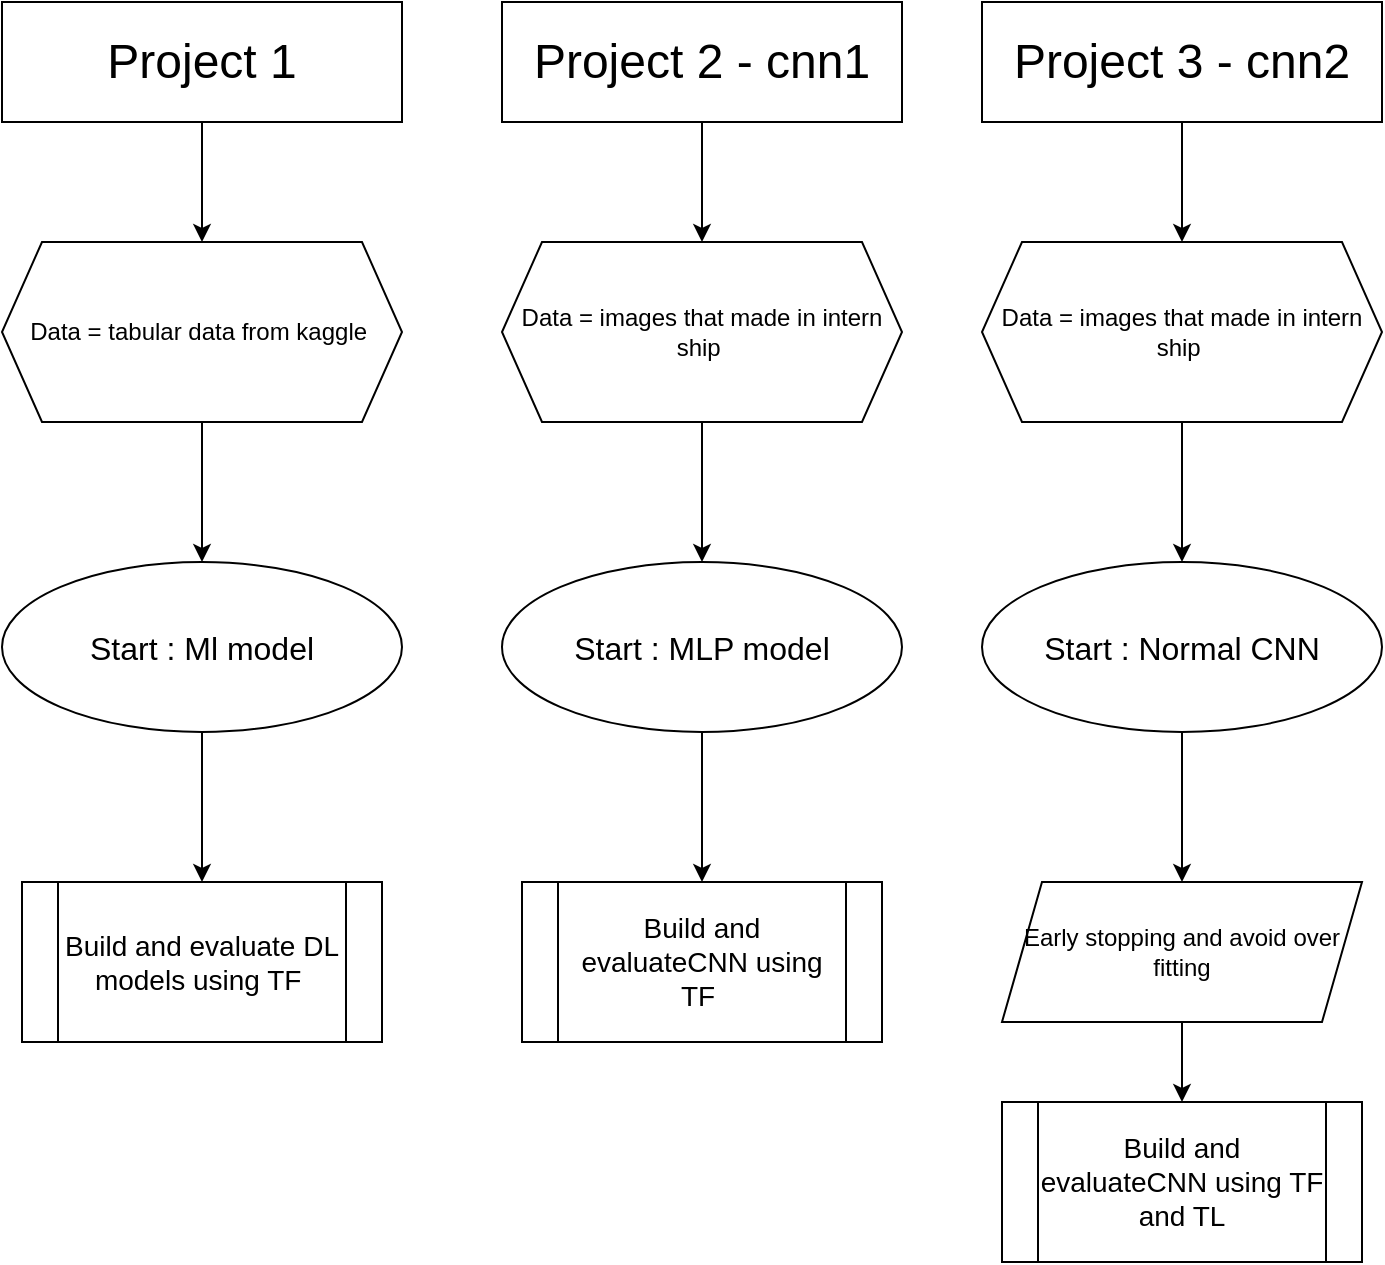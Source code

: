 <mxfile version="20.2.2" type="github">
  <diagram id="PjxyNXUCWBiIOQPjiz2a" name="Page-1">
    <mxGraphModel dx="1221" dy="693" grid="1" gridSize="10" guides="1" tooltips="1" connect="1" arrows="1" fold="1" page="1" pageScale="1" pageWidth="850" pageHeight="1100" math="0" shadow="0">
      <root>
        <mxCell id="0" />
        <mxCell id="1" parent="0" />
        <mxCell id="DSBFSLeiPYxqSHsi1jwd-6" value="" style="edgeStyle=orthogonalEdgeStyle;rounded=0;orthogonalLoop=1;jettySize=auto;html=1;fontSize=24;" edge="1" parent="1" source="DSBFSLeiPYxqSHsi1jwd-1" target="DSBFSLeiPYxqSHsi1jwd-5">
          <mxGeometry relative="1" as="geometry" />
        </mxCell>
        <mxCell id="DSBFSLeiPYxqSHsi1jwd-1" value="&lt;font style=&quot;font-size: 24px;&quot;&gt;Project 1&lt;/font&gt;" style="rounded=0;whiteSpace=wrap;html=1;" vertex="1" parent="1">
          <mxGeometry x="20" y="40" width="200" height="60" as="geometry" />
        </mxCell>
        <mxCell id="DSBFSLeiPYxqSHsi1jwd-11" value="" style="edgeStyle=orthogonalEdgeStyle;rounded=0;orthogonalLoop=1;jettySize=auto;html=1;fontSize=24;" edge="1" parent="1" source="DSBFSLeiPYxqSHsi1jwd-5" target="DSBFSLeiPYxqSHsi1jwd-10">
          <mxGeometry relative="1" as="geometry" />
        </mxCell>
        <mxCell id="DSBFSLeiPYxqSHsi1jwd-5" value="Data = tabular data from kaggle&amp;nbsp;" style="shape=hexagon;perimeter=hexagonPerimeter2;whiteSpace=wrap;html=1;fixedSize=1;rounded=0;" vertex="1" parent="1">
          <mxGeometry x="20" y="160" width="200" height="90" as="geometry" />
        </mxCell>
        <mxCell id="DSBFSLeiPYxqSHsi1jwd-13" value="" style="edgeStyle=orthogonalEdgeStyle;rounded=0;orthogonalLoop=1;jettySize=auto;html=1;fontSize=24;" edge="1" parent="1" source="DSBFSLeiPYxqSHsi1jwd-10" target="DSBFSLeiPYxqSHsi1jwd-12">
          <mxGeometry relative="1" as="geometry" />
        </mxCell>
        <mxCell id="DSBFSLeiPYxqSHsi1jwd-10" value="&lt;font size=&quot;3&quot;&gt;Start : Ml model&lt;/font&gt;" style="ellipse;whiteSpace=wrap;html=1;rounded=0;" vertex="1" parent="1">
          <mxGeometry x="20" y="320" width="200" height="85" as="geometry" />
        </mxCell>
        <mxCell id="DSBFSLeiPYxqSHsi1jwd-12" value="&lt;font style=&quot;font-size: 14px;&quot;&gt;Build and evaluate DL models using TF&amp;nbsp;&lt;/font&gt;" style="shape=process;whiteSpace=wrap;html=1;backgroundOutline=1;rounded=0;" vertex="1" parent="1">
          <mxGeometry x="30" y="480" width="180" height="80" as="geometry" />
        </mxCell>
        <mxCell id="DSBFSLeiPYxqSHsi1jwd-14" value="" style="edgeStyle=orthogonalEdgeStyle;rounded=0;orthogonalLoop=1;jettySize=auto;html=1;fontSize=24;" edge="1" parent="1" source="DSBFSLeiPYxqSHsi1jwd-15" target="DSBFSLeiPYxqSHsi1jwd-17">
          <mxGeometry relative="1" as="geometry" />
        </mxCell>
        <mxCell id="DSBFSLeiPYxqSHsi1jwd-15" value="&lt;font style=&quot;font-size: 24px;&quot;&gt;Project 2 - cnn1&lt;/font&gt;" style="rounded=0;whiteSpace=wrap;html=1;" vertex="1" parent="1">
          <mxGeometry x="270" y="40" width="200" height="60" as="geometry" />
        </mxCell>
        <mxCell id="DSBFSLeiPYxqSHsi1jwd-16" value="" style="edgeStyle=orthogonalEdgeStyle;rounded=0;orthogonalLoop=1;jettySize=auto;html=1;fontSize=24;" edge="1" parent="1" source="DSBFSLeiPYxqSHsi1jwd-17" target="DSBFSLeiPYxqSHsi1jwd-19">
          <mxGeometry relative="1" as="geometry" />
        </mxCell>
        <mxCell id="DSBFSLeiPYxqSHsi1jwd-17" value="Data = images that made in intern ship&amp;nbsp;" style="shape=hexagon;perimeter=hexagonPerimeter2;whiteSpace=wrap;html=1;fixedSize=1;rounded=0;" vertex="1" parent="1">
          <mxGeometry x="270" y="160" width="200" height="90" as="geometry" />
        </mxCell>
        <mxCell id="DSBFSLeiPYxqSHsi1jwd-18" value="" style="edgeStyle=orthogonalEdgeStyle;rounded=0;orthogonalLoop=1;jettySize=auto;html=1;fontSize=24;" edge="1" parent="1" source="DSBFSLeiPYxqSHsi1jwd-19" target="DSBFSLeiPYxqSHsi1jwd-20">
          <mxGeometry relative="1" as="geometry" />
        </mxCell>
        <mxCell id="DSBFSLeiPYxqSHsi1jwd-19" value="&lt;font size=&quot;3&quot;&gt;Start : MLP model&lt;/font&gt;" style="ellipse;whiteSpace=wrap;html=1;rounded=0;" vertex="1" parent="1">
          <mxGeometry x="270" y="320" width="200" height="85" as="geometry" />
        </mxCell>
        <mxCell id="DSBFSLeiPYxqSHsi1jwd-20" value="&lt;font style=&quot;font-size: 14px;&quot;&gt;Build and evaluateCNN using TF&amp;nbsp;&lt;/font&gt;" style="shape=process;whiteSpace=wrap;html=1;backgroundOutline=1;rounded=0;" vertex="1" parent="1">
          <mxGeometry x="280" y="480" width="180" height="80" as="geometry" />
        </mxCell>
        <mxCell id="DSBFSLeiPYxqSHsi1jwd-21" value="" style="edgeStyle=orthogonalEdgeStyle;rounded=0;orthogonalLoop=1;jettySize=auto;html=1;fontSize=24;" edge="1" parent="1" source="DSBFSLeiPYxqSHsi1jwd-22" target="DSBFSLeiPYxqSHsi1jwd-24">
          <mxGeometry relative="1" as="geometry" />
        </mxCell>
        <mxCell id="DSBFSLeiPYxqSHsi1jwd-22" value="&lt;font style=&quot;font-size: 24px;&quot;&gt;Project 3 - cnn2&lt;/font&gt;" style="rounded=0;whiteSpace=wrap;html=1;" vertex="1" parent="1">
          <mxGeometry x="510" y="40" width="200" height="60" as="geometry" />
        </mxCell>
        <mxCell id="DSBFSLeiPYxqSHsi1jwd-23" value="" style="edgeStyle=orthogonalEdgeStyle;rounded=0;orthogonalLoop=1;jettySize=auto;html=1;fontSize=24;" edge="1" parent="1" source="DSBFSLeiPYxqSHsi1jwd-24" target="DSBFSLeiPYxqSHsi1jwd-26">
          <mxGeometry relative="1" as="geometry" />
        </mxCell>
        <mxCell id="DSBFSLeiPYxqSHsi1jwd-24" value="Data = images that made in intern ship&amp;nbsp;" style="shape=hexagon;perimeter=hexagonPerimeter2;whiteSpace=wrap;html=1;fixedSize=1;rounded=0;" vertex="1" parent="1">
          <mxGeometry x="510" y="160" width="200" height="90" as="geometry" />
        </mxCell>
        <mxCell id="DSBFSLeiPYxqSHsi1jwd-29" value="" style="edgeStyle=orthogonalEdgeStyle;rounded=0;orthogonalLoop=1;jettySize=auto;html=1;fontSize=14;" edge="1" parent="1" source="DSBFSLeiPYxqSHsi1jwd-26" target="DSBFSLeiPYxqSHsi1jwd-28">
          <mxGeometry relative="1" as="geometry" />
        </mxCell>
        <mxCell id="DSBFSLeiPYxqSHsi1jwd-26" value="&lt;font size=&quot;3&quot;&gt;Start : Normal CNN&lt;/font&gt;" style="ellipse;whiteSpace=wrap;html=1;rounded=0;" vertex="1" parent="1">
          <mxGeometry x="510" y="320" width="200" height="85" as="geometry" />
        </mxCell>
        <mxCell id="DSBFSLeiPYxqSHsi1jwd-27" value="&lt;font style=&quot;font-size: 14px;&quot;&gt;Build and evaluateCNN using TF and TL&lt;/font&gt;" style="shape=process;whiteSpace=wrap;html=1;backgroundOutline=1;rounded=0;" vertex="1" parent="1">
          <mxGeometry x="520" y="590" width="180" height="80" as="geometry" />
        </mxCell>
        <mxCell id="DSBFSLeiPYxqSHsi1jwd-30" style="edgeStyle=orthogonalEdgeStyle;rounded=0;orthogonalLoop=1;jettySize=auto;html=1;entryX=0.5;entryY=0;entryDx=0;entryDy=0;fontSize=14;" edge="1" parent="1" source="DSBFSLeiPYxqSHsi1jwd-28" target="DSBFSLeiPYxqSHsi1jwd-27">
          <mxGeometry relative="1" as="geometry" />
        </mxCell>
        <mxCell id="DSBFSLeiPYxqSHsi1jwd-28" value="Early stopping and avoid over fitting" style="shape=parallelogram;perimeter=parallelogramPerimeter;whiteSpace=wrap;html=1;fixedSize=1;rounded=0;" vertex="1" parent="1">
          <mxGeometry x="520" y="480" width="180" height="70" as="geometry" />
        </mxCell>
      </root>
    </mxGraphModel>
  </diagram>
</mxfile>
